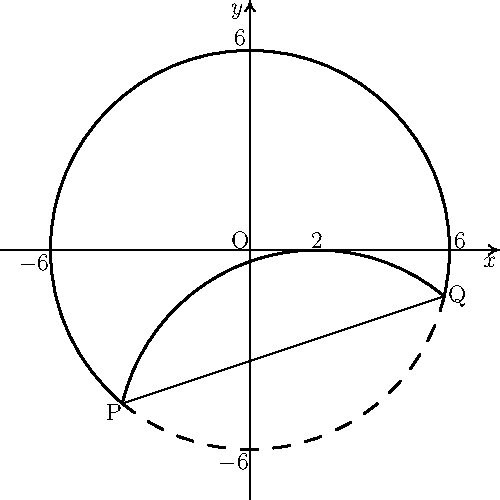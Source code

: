import graph;
import math;
size(250, IgnoreAspect);

texpreamble("\usepackage{lmodern}"+"\usepackage{amsmath}");

pen normalPen = black + 1pt;
pen dashedPen = black + 1pt + dashed;

real x1 = -3.837;
real y1 = -4.612;
real x2 = 5.837;
real y2 = -1.388;

draw(arc((0,0), r=6, angle1=230, angle2=-13), p=normalPen);
draw(arc((0,0), r=6, angle1=-130, angle2=-13), p=dashedPen);
draw(arc((2,-6), (x2,y2), (x1,y1)), p=normalPen);
draw((x1, y1)--(x2,y2));

label("$6$", (6.3, 0.3));
label("$6$", (-0.3, 6.4));
label("$-6$", (-6.5, -0.4));
label("$-6$", (-0.5, -6.4));
label("$\text{P}$", (x1-0.25,y1-0.25));
label("$\text{Q}$", (x2+0.4,y2));
label("$\text{O}$", (-0.3,0.3));
label("$2$", (2,0.3));

xaxis("$x$", arrow=ArcArrow(HookHead, size=2.5), xmin=-7.5, xmax=7.5);
yaxis("$y$", ymin=-7.5, ymax=7.5,arrow=ArcArrow(HookHead, size=2.5));